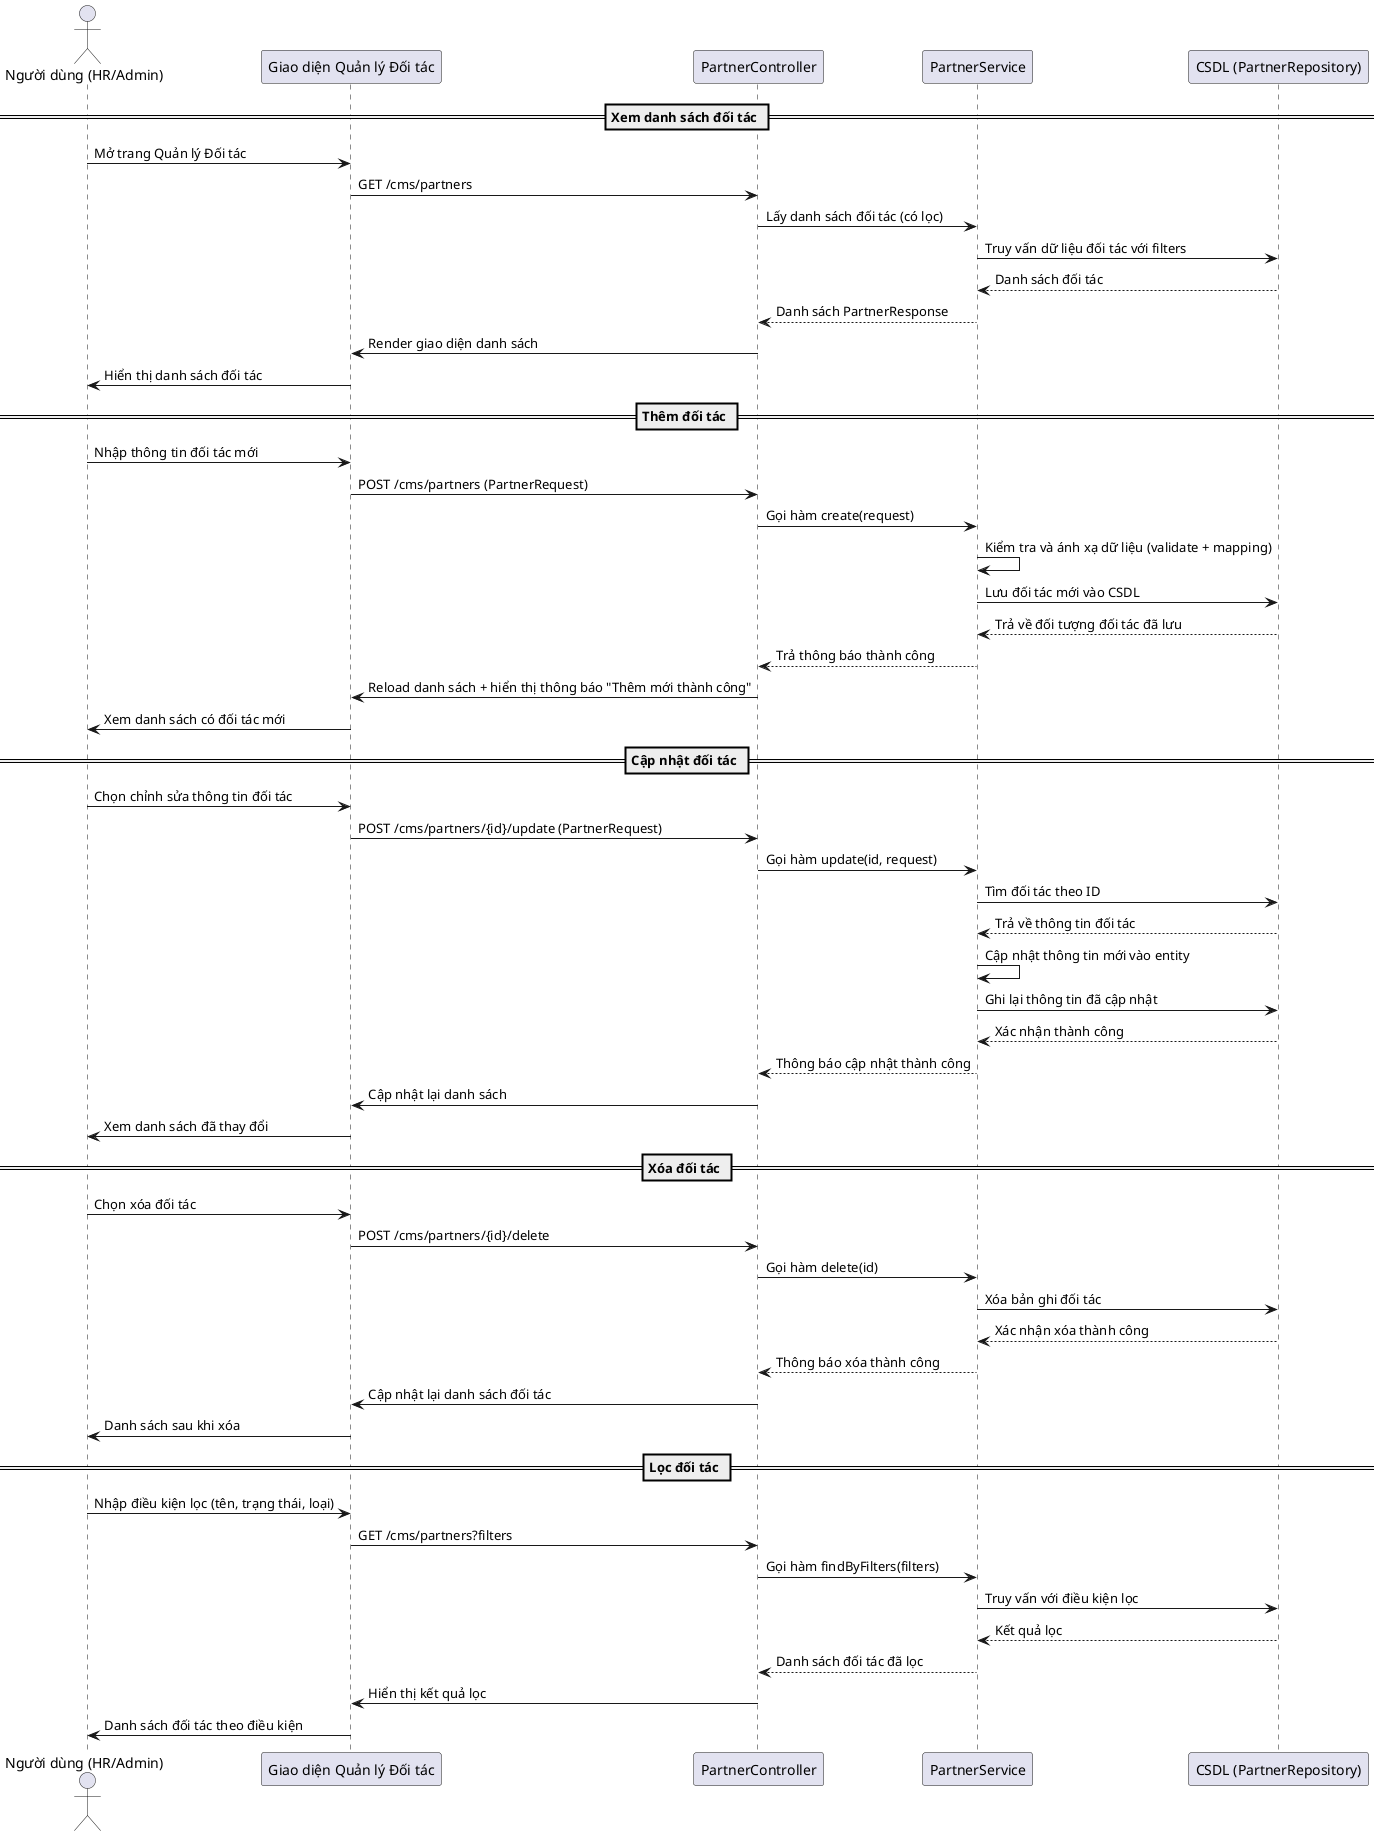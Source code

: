 @startuml
actor "Người dùng (HR/Admin)" as User
participant "Giao diện Quản lý Đối tác" as View
participant "PartnerController" as Controller
participant "PartnerService" as Service
participant "CSDL (PartnerRepository)" as DB

== Xem danh sách đối tác ==
User -> View: Mở trang Quản lý Đối tác
View -> Controller: GET /cms/partners
Controller -> Service: Lấy danh sách đối tác (có lọc)
Service -> DB: Truy vấn dữ liệu đối tác với filters
DB --> Service: Danh sách đối tác
Service --> Controller: Danh sách PartnerResponse
Controller -> View: Render giao diện danh sách
User <- View: Hiển thị danh sách đối tác

== Thêm đối tác ==
User -> View: Nhập thông tin đối tác mới
View -> Controller: POST /cms/partners (PartnerRequest)
Controller -> Service: Gọi hàm create(request)
Service -> Service: Kiểm tra và ánh xạ dữ liệu (validate + mapping)
Service -> DB: Lưu đối tác mới vào CSDL
DB --> Service: Trả về đối tượng đối tác đã lưu
Service --> Controller: Trả thông báo thành công
Controller -> View: Reload danh sách + hiển thị thông báo "Thêm mới thành công"
User <- View: Xem danh sách có đối tác mới

== Cập nhật đối tác ==
User -> View: Chọn chỉnh sửa thông tin đối tác
View -> Controller: POST /cms/partners/{id}/update (PartnerRequest)
Controller -> Service: Gọi hàm update(id, request)
Service -> DB: Tìm đối tác theo ID
DB --> Service: Trả về thông tin đối tác
Service -> Service: Cập nhật thông tin mới vào entity
Service -> DB: Ghi lại thông tin đã cập nhật
DB --> Service: Xác nhận thành công
Service --> Controller: Thông báo cập nhật thành công
Controller -> View: Cập nhật lại danh sách
User <- View: Xem danh sách đã thay đổi

== Xóa đối tác ==
User -> View: Chọn xóa đối tác
View -> Controller: POST /cms/partners/{id}/delete
Controller -> Service: Gọi hàm delete(id)
Service -> DB: Xóa bản ghi đối tác
DB --> Service: Xác nhận xóa thành công
Service --> Controller: Thông báo xóa thành công
Controller -> View: Cập nhật lại danh sách đối tác
User <- View: Danh sách sau khi xóa

== Lọc đối tác ==
User -> View: Nhập điều kiện lọc (tên, trạng thái, loại)
View -> Controller: GET /cms/partners?filters
Controller -> Service: Gọi hàm findByFilters(filters)
Service -> DB: Truy vấn với điều kiện lọc
DB --> Service: Kết quả lọc
Service --> Controller: Danh sách đối tác đã lọc
Controller -> View: Hiển thị kết quả lọc
User <- View: Danh sách đối tác theo điều kiện
@enduml

